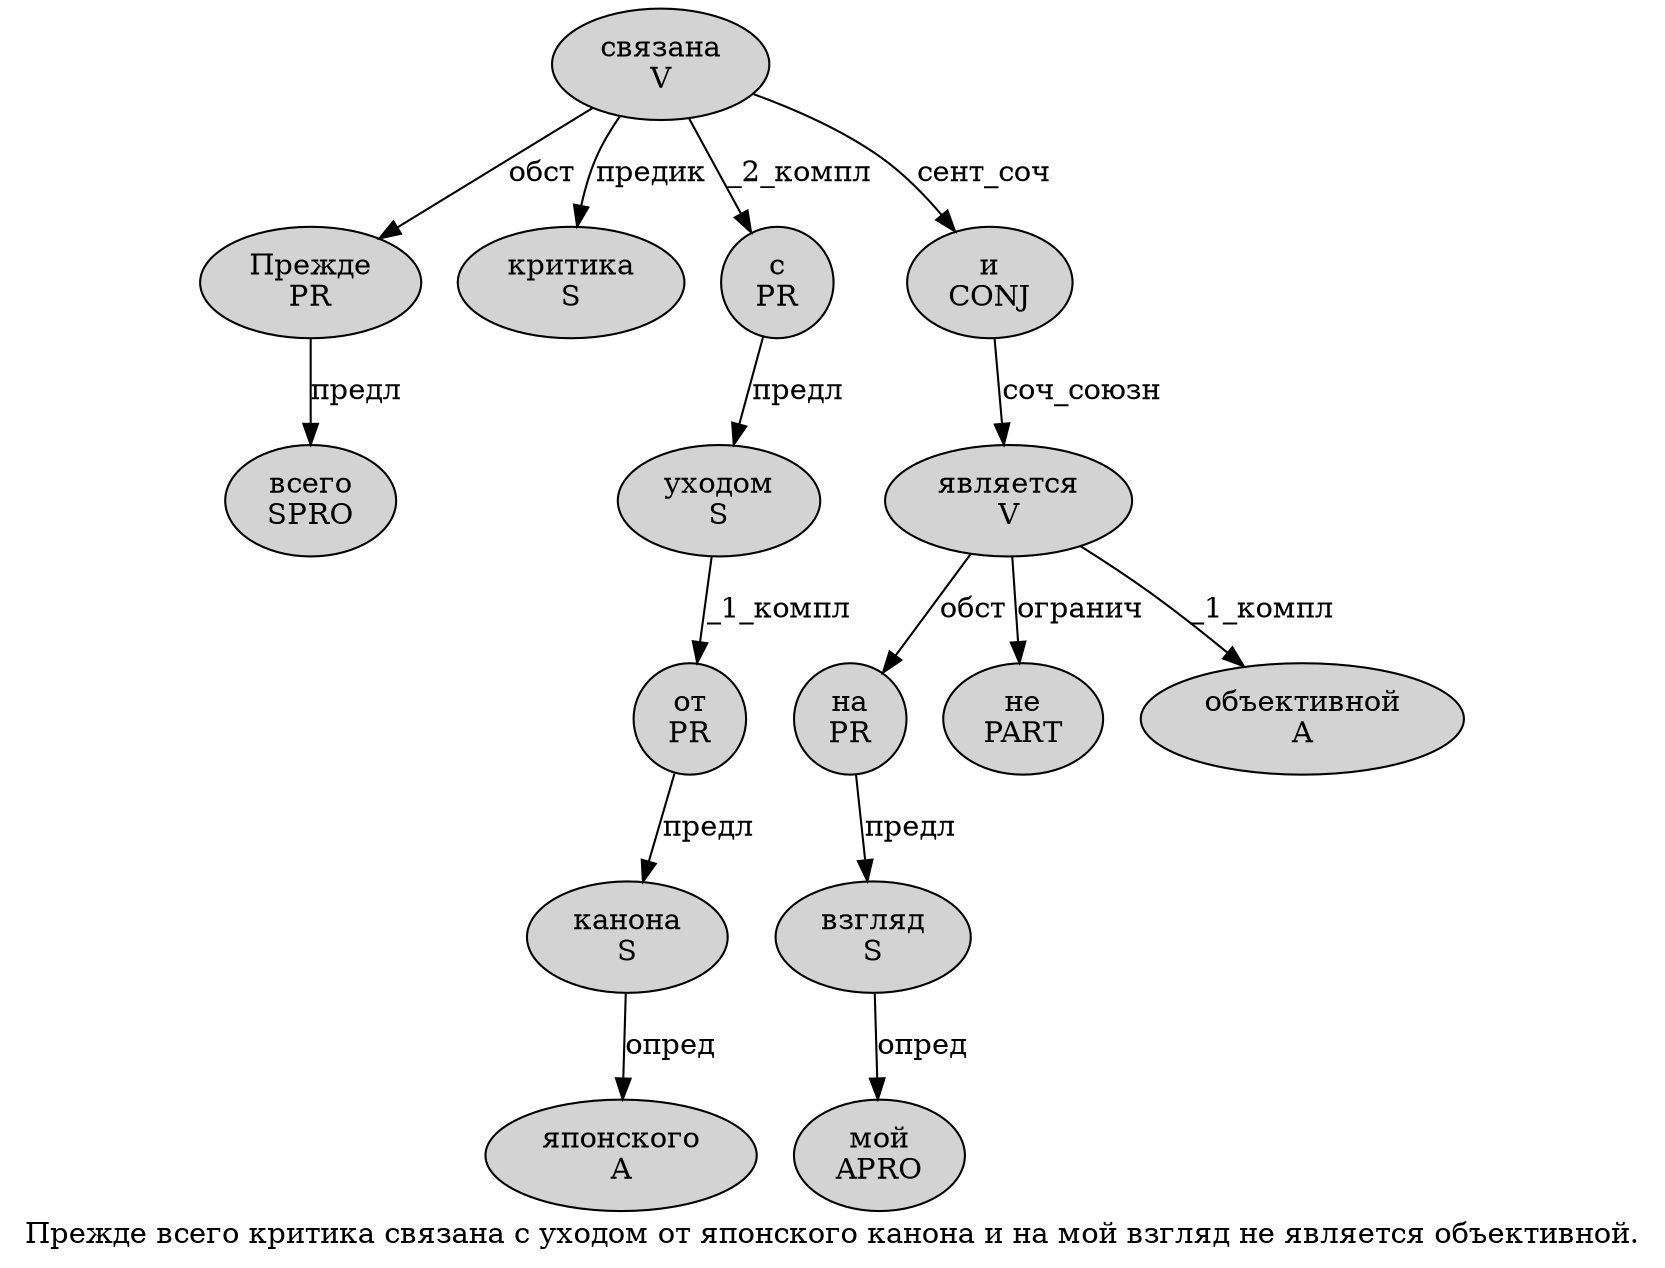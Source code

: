 digraph SENTENCE_4553 {
	graph [label="Прежде всего критика связана с уходом от японского канона и на мой взгляд не является объективной."]
	node [style=filled]
		0 [label="Прежде
PR" color="" fillcolor=lightgray penwidth=1 shape=ellipse]
		1 [label="всего
SPRO" color="" fillcolor=lightgray penwidth=1 shape=ellipse]
		2 [label="критика
S" color="" fillcolor=lightgray penwidth=1 shape=ellipse]
		3 [label="связана
V" color="" fillcolor=lightgray penwidth=1 shape=ellipse]
		4 [label="с
PR" color="" fillcolor=lightgray penwidth=1 shape=ellipse]
		5 [label="уходом
S" color="" fillcolor=lightgray penwidth=1 shape=ellipse]
		6 [label="от
PR" color="" fillcolor=lightgray penwidth=1 shape=ellipse]
		7 [label="японского
A" color="" fillcolor=lightgray penwidth=1 shape=ellipse]
		8 [label="канона
S" color="" fillcolor=lightgray penwidth=1 shape=ellipse]
		9 [label="и
CONJ" color="" fillcolor=lightgray penwidth=1 shape=ellipse]
		10 [label="на
PR" color="" fillcolor=lightgray penwidth=1 shape=ellipse]
		11 [label="мой
APRO" color="" fillcolor=lightgray penwidth=1 shape=ellipse]
		12 [label="взгляд
S" color="" fillcolor=lightgray penwidth=1 shape=ellipse]
		13 [label="не
PART" color="" fillcolor=lightgray penwidth=1 shape=ellipse]
		14 [label="является
V" color="" fillcolor=lightgray penwidth=1 shape=ellipse]
		15 [label="объективной
A" color="" fillcolor=lightgray penwidth=1 shape=ellipse]
			5 -> 6 [label="_1_компл"]
			14 -> 10 [label="обст"]
			14 -> 13 [label="огранич"]
			14 -> 15 [label="_1_компл"]
			9 -> 14 [label="соч_союзн"]
			0 -> 1 [label="предл"]
			8 -> 7 [label="опред"]
			12 -> 11 [label="опред"]
			10 -> 12 [label="предл"]
			3 -> 0 [label="обст"]
			3 -> 2 [label="предик"]
			3 -> 4 [label="_2_компл"]
			3 -> 9 [label="сент_соч"]
			4 -> 5 [label="предл"]
			6 -> 8 [label="предл"]
}